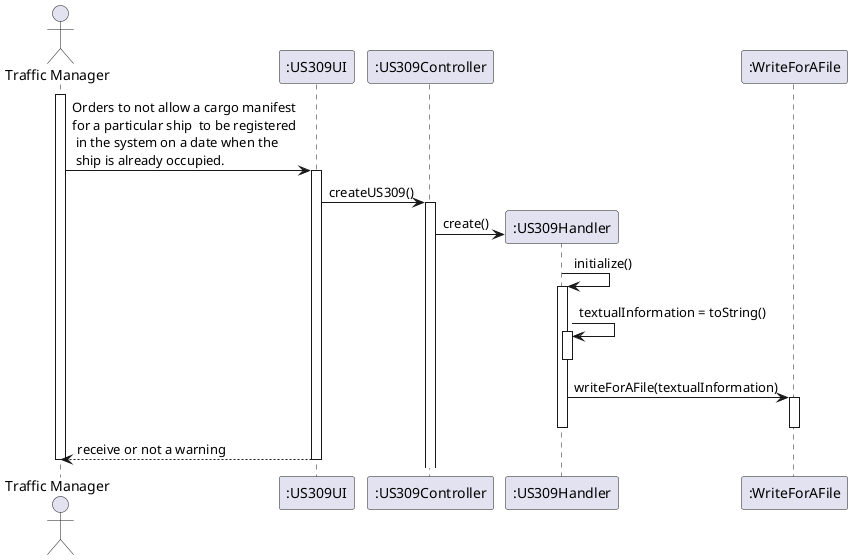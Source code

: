 @startuml
'https://plantuml.com/sequence-diagram

actor "Traffic Manager" as TM
participant ":US309UI" as UI
participant ":US309Controller" as CT

participant ":US309Handler" as US
participant ":WriteForAFile" as WF

activate TM
TM -> UI : Orders to not allow a cargo manifest \nfor a particular ship  to be registered \n in the system on a date when the \n ship is already occupied.
activate UI


UI->CT : createUS309()

activate CT
CT -> US** : create()
US -> US : initialize()
activate US
US->US : textualInformation = toString()
activate US
deactivate US
US -> WF : writeForAFile(textualInformation)
activate WF
deactivate WF

deactivate US




UI --> TM : receive or not a warning
deactivate UI
deactivate TM
@enduml